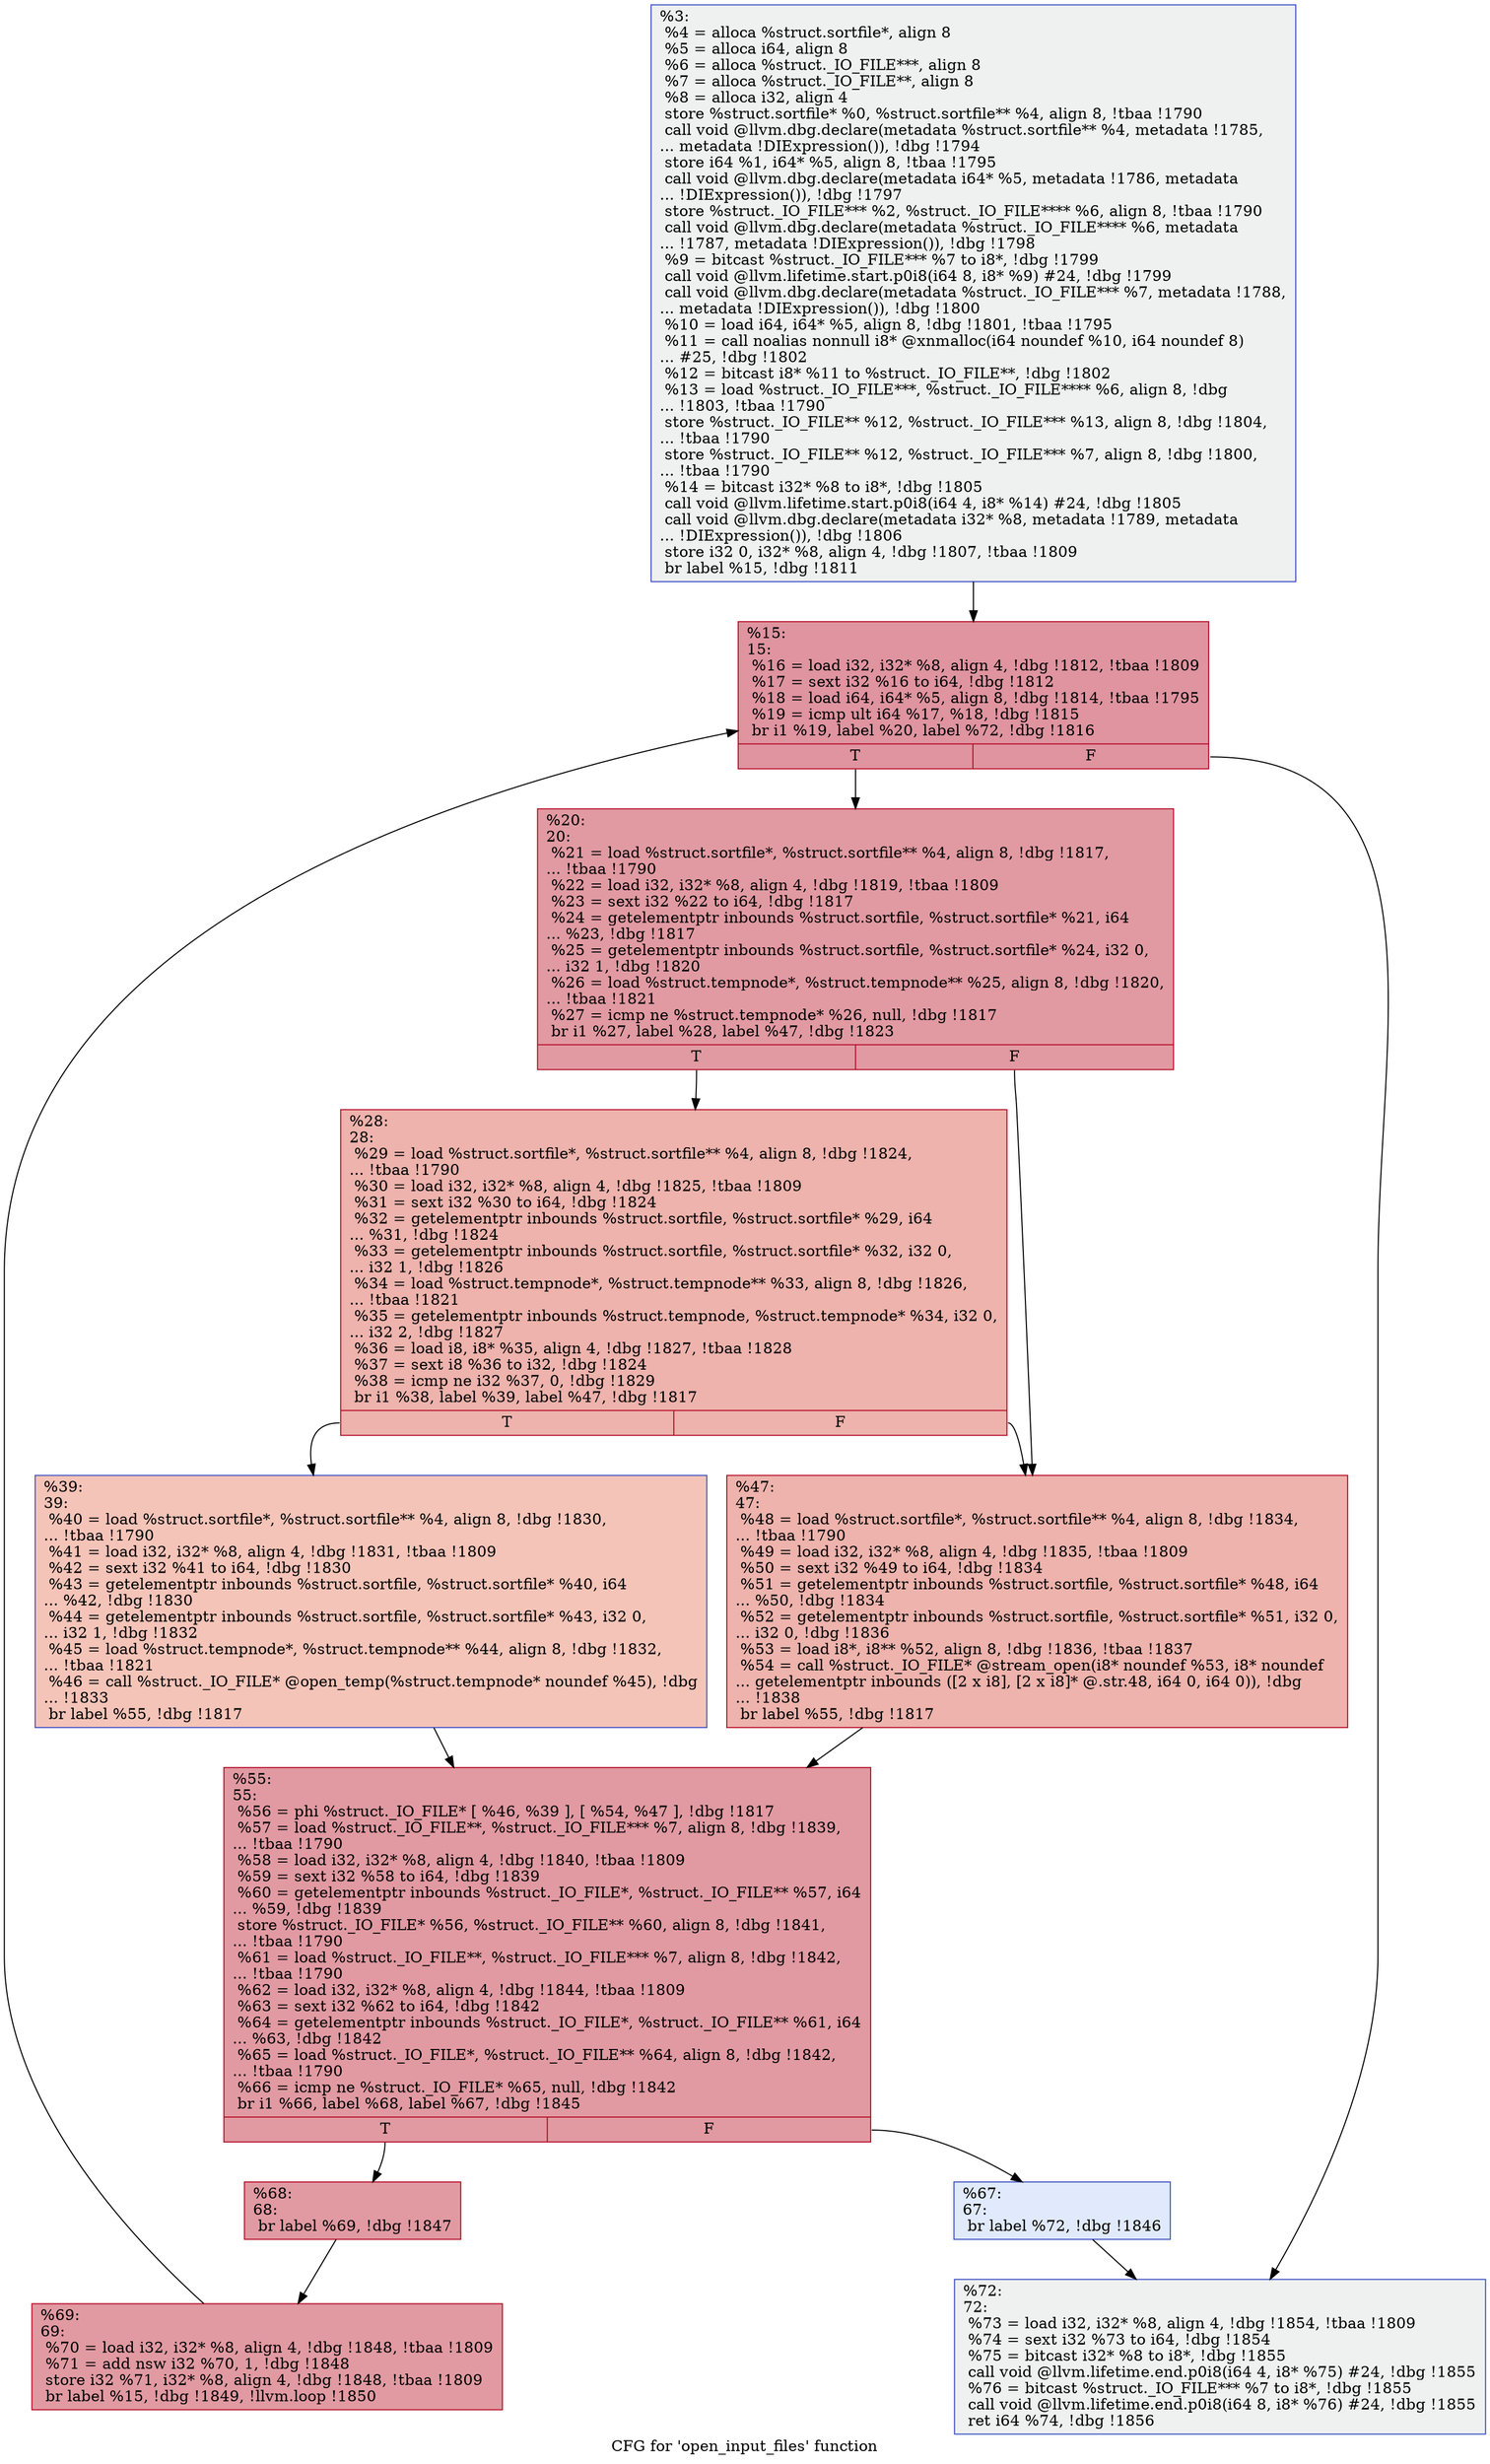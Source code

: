 digraph "CFG for 'open_input_files' function" {
	label="CFG for 'open_input_files' function";

	Node0x251de00 [shape=record,color="#3d50c3ff", style=filled, fillcolor="#dbdcde70",label="{%3:\l  %4 = alloca %struct.sortfile*, align 8\l  %5 = alloca i64, align 8\l  %6 = alloca %struct._IO_FILE***, align 8\l  %7 = alloca %struct._IO_FILE**, align 8\l  %8 = alloca i32, align 4\l  store %struct.sortfile* %0, %struct.sortfile** %4, align 8, !tbaa !1790\l  call void @llvm.dbg.declare(metadata %struct.sortfile** %4, metadata !1785,\l... metadata !DIExpression()), !dbg !1794\l  store i64 %1, i64* %5, align 8, !tbaa !1795\l  call void @llvm.dbg.declare(metadata i64* %5, metadata !1786, metadata\l... !DIExpression()), !dbg !1797\l  store %struct._IO_FILE*** %2, %struct._IO_FILE**** %6, align 8, !tbaa !1790\l  call void @llvm.dbg.declare(metadata %struct._IO_FILE**** %6, metadata\l... !1787, metadata !DIExpression()), !dbg !1798\l  %9 = bitcast %struct._IO_FILE*** %7 to i8*, !dbg !1799\l  call void @llvm.lifetime.start.p0i8(i64 8, i8* %9) #24, !dbg !1799\l  call void @llvm.dbg.declare(metadata %struct._IO_FILE*** %7, metadata !1788,\l... metadata !DIExpression()), !dbg !1800\l  %10 = load i64, i64* %5, align 8, !dbg !1801, !tbaa !1795\l  %11 = call noalias nonnull i8* @xnmalloc(i64 noundef %10, i64 noundef 8)\l... #25, !dbg !1802\l  %12 = bitcast i8* %11 to %struct._IO_FILE**, !dbg !1802\l  %13 = load %struct._IO_FILE***, %struct._IO_FILE**** %6, align 8, !dbg\l... !1803, !tbaa !1790\l  store %struct._IO_FILE** %12, %struct._IO_FILE*** %13, align 8, !dbg !1804,\l... !tbaa !1790\l  store %struct._IO_FILE** %12, %struct._IO_FILE*** %7, align 8, !dbg !1800,\l... !tbaa !1790\l  %14 = bitcast i32* %8 to i8*, !dbg !1805\l  call void @llvm.lifetime.start.p0i8(i64 4, i8* %14) #24, !dbg !1805\l  call void @llvm.dbg.declare(metadata i32* %8, metadata !1789, metadata\l... !DIExpression()), !dbg !1806\l  store i32 0, i32* %8, align 4, !dbg !1807, !tbaa !1809\l  br label %15, !dbg !1811\l}"];
	Node0x251de00 -> Node0x251df70;
	Node0x251df70 [shape=record,color="#b70d28ff", style=filled, fillcolor="#b70d2870",label="{%15:\l15:                                               \l  %16 = load i32, i32* %8, align 4, !dbg !1812, !tbaa !1809\l  %17 = sext i32 %16 to i64, !dbg !1812\l  %18 = load i64, i64* %5, align 8, !dbg !1814, !tbaa !1795\l  %19 = icmp ult i64 %17, %18, !dbg !1815\l  br i1 %19, label %20, label %72, !dbg !1816\l|{<s0>T|<s1>F}}"];
	Node0x251df70:s0 -> Node0x251dfc0;
	Node0x251df70:s1 -> Node0x251e240;
	Node0x251dfc0 [shape=record,color="#b70d28ff", style=filled, fillcolor="#bb1b2c70",label="{%20:\l20:                                               \l  %21 = load %struct.sortfile*, %struct.sortfile** %4, align 8, !dbg !1817,\l... !tbaa !1790\l  %22 = load i32, i32* %8, align 4, !dbg !1819, !tbaa !1809\l  %23 = sext i32 %22 to i64, !dbg !1817\l  %24 = getelementptr inbounds %struct.sortfile, %struct.sortfile* %21, i64\l... %23, !dbg !1817\l  %25 = getelementptr inbounds %struct.sortfile, %struct.sortfile* %24, i32 0,\l... i32 1, !dbg !1820\l  %26 = load %struct.tempnode*, %struct.tempnode** %25, align 8, !dbg !1820,\l... !tbaa !1821\l  %27 = icmp ne %struct.tempnode* %26, null, !dbg !1817\l  br i1 %27, label %28, label %47, !dbg !1823\l|{<s0>T|<s1>F}}"];
	Node0x251dfc0:s0 -> Node0x251e010;
	Node0x251dfc0:s1 -> Node0x251e0b0;
	Node0x251e010 [shape=record,color="#b70d28ff", style=filled, fillcolor="#d6524470",label="{%28:\l28:                                               \l  %29 = load %struct.sortfile*, %struct.sortfile** %4, align 8, !dbg !1824,\l... !tbaa !1790\l  %30 = load i32, i32* %8, align 4, !dbg !1825, !tbaa !1809\l  %31 = sext i32 %30 to i64, !dbg !1824\l  %32 = getelementptr inbounds %struct.sortfile, %struct.sortfile* %29, i64\l... %31, !dbg !1824\l  %33 = getelementptr inbounds %struct.sortfile, %struct.sortfile* %32, i32 0,\l... i32 1, !dbg !1826\l  %34 = load %struct.tempnode*, %struct.tempnode** %33, align 8, !dbg !1826,\l... !tbaa !1821\l  %35 = getelementptr inbounds %struct.tempnode, %struct.tempnode* %34, i32 0,\l... i32 2, !dbg !1827\l  %36 = load i8, i8* %35, align 4, !dbg !1827, !tbaa !1828\l  %37 = sext i8 %36 to i32, !dbg !1824\l  %38 = icmp ne i32 %37, 0, !dbg !1829\l  br i1 %38, label %39, label %47, !dbg !1817\l|{<s0>T|<s1>F}}"];
	Node0x251e010:s0 -> Node0x251e060;
	Node0x251e010:s1 -> Node0x251e0b0;
	Node0x251e060 [shape=record,color="#3d50c3ff", style=filled, fillcolor="#e97a5f70",label="{%39:\l39:                                               \l  %40 = load %struct.sortfile*, %struct.sortfile** %4, align 8, !dbg !1830,\l... !tbaa !1790\l  %41 = load i32, i32* %8, align 4, !dbg !1831, !tbaa !1809\l  %42 = sext i32 %41 to i64, !dbg !1830\l  %43 = getelementptr inbounds %struct.sortfile, %struct.sortfile* %40, i64\l... %42, !dbg !1830\l  %44 = getelementptr inbounds %struct.sortfile, %struct.sortfile* %43, i32 0,\l... i32 1, !dbg !1832\l  %45 = load %struct.tempnode*, %struct.tempnode** %44, align 8, !dbg !1832,\l... !tbaa !1821\l  %46 = call %struct._IO_FILE* @open_temp(%struct.tempnode* noundef %45), !dbg\l... !1833\l  br label %55, !dbg !1817\l}"];
	Node0x251e060 -> Node0x251e100;
	Node0x251e0b0 [shape=record,color="#b70d28ff", style=filled, fillcolor="#d6524470",label="{%47:\l47:                                               \l  %48 = load %struct.sortfile*, %struct.sortfile** %4, align 8, !dbg !1834,\l... !tbaa !1790\l  %49 = load i32, i32* %8, align 4, !dbg !1835, !tbaa !1809\l  %50 = sext i32 %49 to i64, !dbg !1834\l  %51 = getelementptr inbounds %struct.sortfile, %struct.sortfile* %48, i64\l... %50, !dbg !1834\l  %52 = getelementptr inbounds %struct.sortfile, %struct.sortfile* %51, i32 0,\l... i32 0, !dbg !1836\l  %53 = load i8*, i8** %52, align 8, !dbg !1836, !tbaa !1837\l  %54 = call %struct._IO_FILE* @stream_open(i8* noundef %53, i8* noundef\l... getelementptr inbounds ([2 x i8], [2 x i8]* @.str.48, i64 0, i64 0)), !dbg\l... !1838\l  br label %55, !dbg !1817\l}"];
	Node0x251e0b0 -> Node0x251e100;
	Node0x251e100 [shape=record,color="#b70d28ff", style=filled, fillcolor="#bb1b2c70",label="{%55:\l55:                                               \l  %56 = phi %struct._IO_FILE* [ %46, %39 ], [ %54, %47 ], !dbg !1817\l  %57 = load %struct._IO_FILE**, %struct._IO_FILE*** %7, align 8, !dbg !1839,\l... !tbaa !1790\l  %58 = load i32, i32* %8, align 4, !dbg !1840, !tbaa !1809\l  %59 = sext i32 %58 to i64, !dbg !1839\l  %60 = getelementptr inbounds %struct._IO_FILE*, %struct._IO_FILE** %57, i64\l... %59, !dbg !1839\l  store %struct._IO_FILE* %56, %struct._IO_FILE** %60, align 8, !dbg !1841,\l... !tbaa !1790\l  %61 = load %struct._IO_FILE**, %struct._IO_FILE*** %7, align 8, !dbg !1842,\l... !tbaa !1790\l  %62 = load i32, i32* %8, align 4, !dbg !1844, !tbaa !1809\l  %63 = sext i32 %62 to i64, !dbg !1842\l  %64 = getelementptr inbounds %struct._IO_FILE*, %struct._IO_FILE** %61, i64\l... %63, !dbg !1842\l  %65 = load %struct._IO_FILE*, %struct._IO_FILE** %64, align 8, !dbg !1842,\l... !tbaa !1790\l  %66 = icmp ne %struct._IO_FILE* %65, null, !dbg !1842\l  br i1 %66, label %68, label %67, !dbg !1845\l|{<s0>T|<s1>F}}"];
	Node0x251e100:s0 -> Node0x251e1a0;
	Node0x251e100:s1 -> Node0x251e150;
	Node0x251e150 [shape=record,color="#3d50c3ff", style=filled, fillcolor="#b9d0f970",label="{%67:\l67:                                               \l  br label %72, !dbg !1846\l}"];
	Node0x251e150 -> Node0x251e240;
	Node0x251e1a0 [shape=record,color="#b70d28ff", style=filled, fillcolor="#bb1b2c70",label="{%68:\l68:                                               \l  br label %69, !dbg !1847\l}"];
	Node0x251e1a0 -> Node0x251e1f0;
	Node0x251e1f0 [shape=record,color="#b70d28ff", style=filled, fillcolor="#bb1b2c70",label="{%69:\l69:                                               \l  %70 = load i32, i32* %8, align 4, !dbg !1848, !tbaa !1809\l  %71 = add nsw i32 %70, 1, !dbg !1848\l  store i32 %71, i32* %8, align 4, !dbg !1848, !tbaa !1809\l  br label %15, !dbg !1849, !llvm.loop !1850\l}"];
	Node0x251e1f0 -> Node0x251df70;
	Node0x251e240 [shape=record,color="#3d50c3ff", style=filled, fillcolor="#dbdcde70",label="{%72:\l72:                                               \l  %73 = load i32, i32* %8, align 4, !dbg !1854, !tbaa !1809\l  %74 = sext i32 %73 to i64, !dbg !1854\l  %75 = bitcast i32* %8 to i8*, !dbg !1855\l  call void @llvm.lifetime.end.p0i8(i64 4, i8* %75) #24, !dbg !1855\l  %76 = bitcast %struct._IO_FILE*** %7 to i8*, !dbg !1855\l  call void @llvm.lifetime.end.p0i8(i64 8, i8* %76) #24, !dbg !1855\l  ret i64 %74, !dbg !1856\l}"];
}
